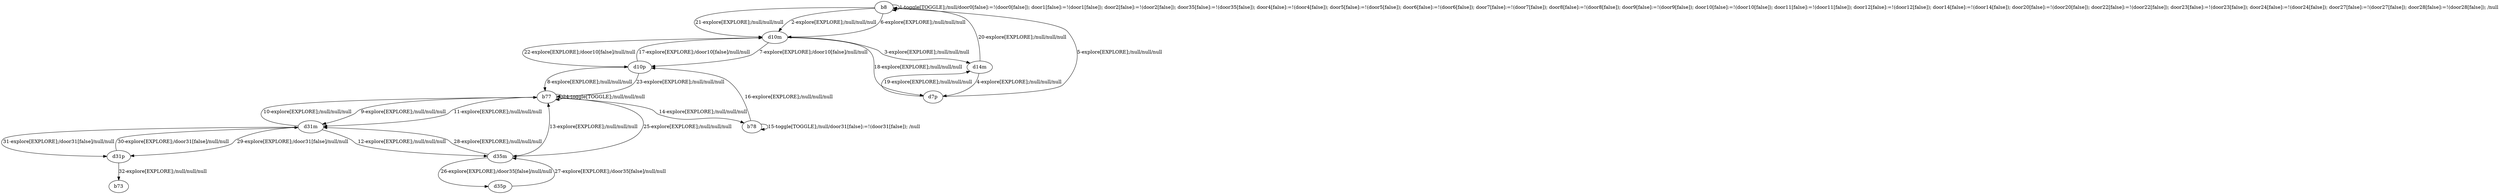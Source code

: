 # Total number of goals covered by this test: 1
# d31p --> b73

digraph g {
"b8" -> "b8" [label = "1-toggle[TOGGLE];/null/door0[false]:=!(door0[false]); door1[false]:=!(door1[false]); door2[false]:=!(door2[false]); door35[false]:=!(door35[false]); door4[false]:=!(door4[false]); door5[false]:=!(door5[false]); door6[false]:=!(door6[false]); door7[false]:=!(door7[false]); door8[false]:=!(door8[false]); door9[false]:=!(door9[false]); door10[false]:=!(door10[false]); door11[false]:=!(door11[false]); door12[false]:=!(door12[false]); door14[false]:=!(door14[false]); door20[false]:=!(door20[false]); door22[false]:=!(door22[false]); door23[false]:=!(door23[false]); door24[false]:=!(door24[false]); door27[false]:=!(door27[false]); door28[false]:=!(door28[false]); /null"];
"b8" -> "d10m" [label = "2-explore[EXPLORE];/null/null/null"];
"d10m" -> "d14m" [label = "3-explore[EXPLORE];/null/null/null"];
"d14m" -> "d7p" [label = "4-explore[EXPLORE];/null/null/null"];
"d7p" -> "b8" [label = "5-explore[EXPLORE];/null/null/null"];
"b8" -> "d10m" [label = "6-explore[EXPLORE];/null/null/null"];
"d10m" -> "d10p" [label = "7-explore[EXPLORE];/door10[false]/null/null"];
"d10p" -> "b77" [label = "8-explore[EXPLORE];/null/null/null"];
"b77" -> "d31m" [label = "9-explore[EXPLORE];/null/null/null"];
"d31m" -> "b77" [label = "10-explore[EXPLORE];/null/null/null"];
"b77" -> "d31m" [label = "11-explore[EXPLORE];/null/null/null"];
"d31m" -> "d35m" [label = "12-explore[EXPLORE];/null/null/null"];
"d35m" -> "b77" [label = "13-explore[EXPLORE];/null/null/null"];
"b77" -> "b78" [label = "14-explore[EXPLORE];/null/null/null"];
"b78" -> "b78" [label = "15-toggle[TOGGLE];/null/door31[false]:=!(door31[false]); /null"];
"b78" -> "d10p" [label = "16-explore[EXPLORE];/null/null/null"];
"d10p" -> "d10m" [label = "17-explore[EXPLORE];/door10[false]/null/null"];
"d10m" -> "d7p" [label = "18-explore[EXPLORE];/null/null/null"];
"d7p" -> "d14m" [label = "19-explore[EXPLORE];/null/null/null"];
"d14m" -> "b8" [label = "20-explore[EXPLORE];/null/null/null"];
"b8" -> "d10m" [label = "21-explore[EXPLORE];/null/null/null"];
"d10m" -> "d10p" [label = "22-explore[EXPLORE];/door10[false]/null/null"];
"d10p" -> "b77" [label = "23-explore[EXPLORE];/null/null/null"];
"b77" -> "b77" [label = "24-toggle[TOGGLE];/null/null/null"];
"b77" -> "d35m" [label = "25-explore[EXPLORE];/null/null/null"];
"d35m" -> "d35p" [label = "26-explore[EXPLORE];/door35[false]/null/null"];
"d35p" -> "d35m" [label = "27-explore[EXPLORE];/door35[false]/null/null"];
"d35m" -> "d31m" [label = "28-explore[EXPLORE];/null/null/null"];
"d31m" -> "d31p" [label = "29-explore[EXPLORE];/door31[false]/null/null"];
"d31p" -> "d31m" [label = "30-explore[EXPLORE];/door31[false]/null/null"];
"d31m" -> "d31p" [label = "31-explore[EXPLORE];/door31[false]/null/null"];
"d31p" -> "b73" [label = "32-explore[EXPLORE];/null/null/null"];
}